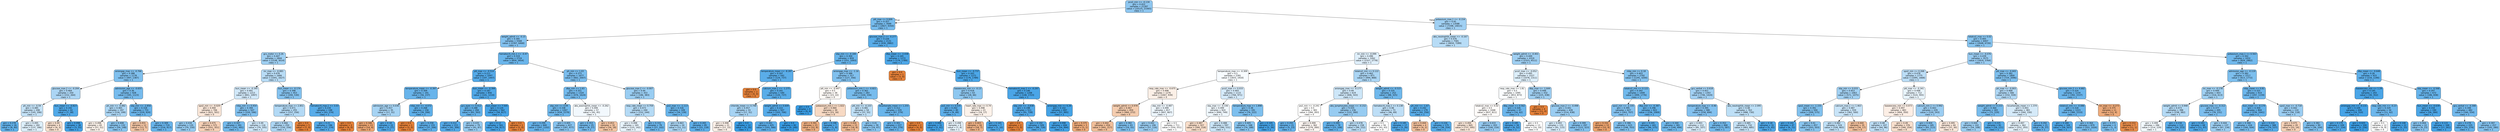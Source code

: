 digraph Tree {
node [shape=box, style="filled, rounded", color="black", fontname="helvetica"] ;
edge [fontname="helvetica"] ;
0 [label="pco2_min <= -0.134\ngini = 0.422\nsamples = 21287\nvalue = [10125, 23365]\nclass = 1", fillcolor="#8fc7f0"] ;
1 [label="ptt_max <= 0.009\ngini = 0.357\nsamples = 7699\nvalue = [2827, 9350]\nclass = 1", fillcolor="#75bbed"] ;
0 -> 1 [labeldistance=2.5, labelangle=45, headlabel="True"] ;
2 [label="weight_admit <= -0.15\ngini = 0.395\nsamples = 5568\nvalue = [2397, 6468]\nclass = 1", fillcolor="#82c1ef"] ;
1 -> 2 ;
3 [label="gcs_motor <= 0.26\ngini = 0.447\nsamples = 2844\nvalue = [1538, 3014]\nclass = 1", fillcolor="#9ecff2"] ;
2 -> 3 ;
4 [label="aniongap_max <= -0.766\ngini = 0.388\nsamples = 1178\nvalue = [497, 1387]\nclass = 1", fillcolor="#80c0ee"] ;
3 -> 4 ;
5 [label="glucose_max.2 <= -0.204\ngini = 0.464\nsamples = 250\nvalue = [152, 264]\nclass = 1", fillcolor="#abd5f4"] ;
4 -> 5 ;
6 [label="ph_min <= -0.59\ngini = 0.485\nsamples = 208\nvalue = [145, 206]\nclass = 1", fillcolor="#c4e2f7"] ;
5 -> 6 ;
7 [label="gini = 0.278\nsamples = 26\nvalue = [8, 40]\nclass = 1", fillcolor="#61b1ea"] ;
6 -> 7 ;
8 [label="gini = 0.495\nsamples = 182\nvalue = [137, 166]\nclass = 1", fillcolor="#dceefa"] ;
6 -> 8 ;
9 [label="bun_mean <= -0.823\ngini = 0.192\nsamples = 42\nvalue = [7, 58]\nclass = 1", fillcolor="#51a9e8"] ;
5 -> 9 ;
10 [label="gini = 0.49\nsamples = 4\nvalue = [4, 3]\nclass = 0", fillcolor="#f8e0ce"] ;
9 -> 10 ;
11 [label="gini = 0.098\nsamples = 38\nvalue = [3, 55]\nclass = 1", fillcolor="#44a2e6"] ;
9 -> 11 ;
12 [label="admission_age <= -0.655\ngini = 0.36\nsamples = 928\nvalue = [345, 1123]\nclass = 1", fillcolor="#76bbed"] ;
4 -> 12 ;
13 [label="ph_min <= -0.482\ngini = 0.465\nsamples = 197\nvalue = [116, 199]\nclass = 1", fillcolor="#acd6f4"] ;
12 -> 13 ;
14 [label="gini = 0.498\nsamples = 65\nvalue = [57, 51]\nclass = 0", fillcolor="#fcf2ea"] ;
13 -> 14 ;
15 [label="gini = 0.408\nsamples = 132\nvalue = [59, 148]\nclass = 1", fillcolor="#88c4ef"] ;
13 -> 15 ;
16 [label="sbp_min <= -2.856\ngini = 0.318\nsamples = 731\nvalue = [229, 924]\nclass = 1", fillcolor="#6ab5eb"] ;
12 -> 16 ;
17 [label="gini = 0.455\nsamples = 12\nvalue = [13, 7]\nclass = 0", fillcolor="#f3c5a4"] ;
16 -> 17 ;
18 [label="gini = 0.309\nsamples = 719\nvalue = [216, 917]\nclass = 1", fillcolor="#68b4eb"] ;
16 -> 18 ;
19 [label="inr_max <= -0.083\ngini = 0.476\nsamples = 1666\nvalue = [1041, 1627]\nclass = 1", fillcolor="#b8dcf6"] ;
3 -> 19 ;
20 [label="bun_mean <= -0.345\ngini = 0.491\nsamples = 1213\nvalue = [841, 1097]\nclass = 1", fillcolor="#d1e8f9"] ;
19 -> 20 ;
21 [label="spo2_min <= -0.029\ngini = 0.494\nsamples = 706\nvalue = [621, 501]\nclass = 0", fillcolor="#fae7d9"] ;
20 -> 21 ;
22 [label="gini = 0.434\nsamples = 135\nvalue = [70, 150]\nclass = 1", fillcolor="#95cbf1"] ;
21 -> 22 ;
23 [label="gini = 0.475\nsamples = 571\nvalue = [551, 351]\nclass = 0", fillcolor="#f6d1b7"] ;
21 -> 23 ;
24 [label="mbp_min <= 0.454\ngini = 0.394\nsamples = 507\nvalue = [220, 596]\nclass = 1", fillcolor="#82c1ef"] ;
20 -> 24 ;
25 [label="gini = 0.347\nsamples = 391\nvalue = [141, 491]\nclass = 1", fillcolor="#72b9ec"] ;
24 -> 25 ;
26 [label="gini = 0.49\nsamples = 116\nvalue = [79, 105]\nclass = 1", fillcolor="#cee7f9"] ;
24 -> 26 ;
27 [label="bun_mean <= -0.174\ngini = 0.398\nsamples = 453\nvalue = [200, 530]\nclass = 1", fillcolor="#84c2ef"] ;
19 -> 27 ;
28 [label="temperature_max <= 2.851\ngini = 0.471\nsamples = 255\nvalue = [157, 256]\nclass = 1", fillcolor="#b2d9f5"] ;
27 -> 28 ;
29 [label="gini = 0.466\nsamples = 250\nvalue = [150, 256]\nclass = 1", fillcolor="#add6f4"] ;
28 -> 29 ;
30 [label="gini = 0.0\nsamples = 5\nvalue = [7, 0]\nclass = 0", fillcolor="#e58139"] ;
28 -> 30 ;
31 [label="hematocrit_max.1 <= 3.03\ngini = 0.234\nsamples = 198\nvalue = [43, 274]\nclass = 1", fillcolor="#58ace9"] ;
27 -> 31 ;
32 [label="gini = 0.21\nsamples = 196\nvalue = [37, 274]\nclass = 1", fillcolor="#54aae9"] ;
31 -> 32 ;
33 [label="gini = 0.0\nsamples = 2\nvalue = [6, 0]\nclass = 0", fillcolor="#e58139"] ;
31 -> 33 ;
34 [label="hematocrit_min.1 <= -0.47\ngini = 0.319\nsamples = 2724\nvalue = [859, 3454]\nclass = 1", fillcolor="#6ab5eb"] ;
2 -> 34 ;
35 [label="ptt_max <= -0.514\ngini = 0.211\nsamples = 1047\nvalue = [197, 1447]\nclass = 1", fillcolor="#54aae9"] ;
34 -> 35 ;
36 [label="temperature_mean <= -0.397\ngini = 0.309\nsamples = 191\nvalue = [56, 237]\nclass = 1", fillcolor="#68b4eb"] ;
35 -> 36 ;
37 [label="admission_age <= 0.036\ngini = 0.457\nsamples = 35\nvalue = [17, 31]\nclass = 1", fillcolor="#a6d3f3"] ;
36 -> 37 ;
38 [label="gini = 0.346\nsamples = 13\nvalue = [14, 4]\nclass = 0", fillcolor="#eca572"] ;
37 -> 38 ;
39 [label="gini = 0.18\nsamples = 22\nvalue = [3, 27]\nclass = 1", fillcolor="#4fa8e8"] ;
37 -> 39 ;
40 [label="mbp_min <= -4.072\ngini = 0.268\nsamples = 156\nvalue = [39, 206]\nclass = 1", fillcolor="#5eb0ea"] ;
36 -> 40 ;
41 [label="gini = 0.0\nsamples = 1\nvalue = [2, 0]\nclass = 0", fillcolor="#e58139"] ;
40 -> 41 ;
42 [label="gini = 0.258\nsamples = 155\nvalue = [37, 206]\nclass = 1", fillcolor="#5dafea"] ;
40 -> 42 ;
43 [label="bun_mean <= -0.394\ngini = 0.187\nsamples = 856\nvalue = [141, 1210]\nclass = 1", fillcolor="#50a8e8"] ;
35 -> 43 ;
44 [label="gcs_eyes <= 0.412\ngini = 0.288\nsamples = 294\nvalue = [83, 393]\nclass = 1", fillcolor="#63b2ea"] ;
43 -> 44 ;
45 [label="gini = 0.212\nsamples = 215\nvalue = [42, 306]\nclass = 1", fillcolor="#54aae9"] ;
44 -> 45 ;
46 [label="gini = 0.435\nsamples = 79\nvalue = [41, 87]\nclass = 1", fillcolor="#96cbf1"] ;
44 -> 46 ;
47 [label="bun_mean <= 7.505\ngini = 0.124\nsamples = 562\nvalue = [58, 817]\nclass = 1", fillcolor="#47a4e7"] ;
43 -> 47 ;
48 [label="gini = 0.12\nsamples = 561\nvalue = [56, 817]\nclass = 1", fillcolor="#47a4e7"] ;
47 -> 48 ;
49 [label="gini = 0.0\nsamples = 1\nvalue = [2, 0]\nclass = 0", fillcolor="#e58139"] ;
47 -> 49 ;
50 [label="ph_min <= 1.03\ngini = 0.373\nsamples = 1677\nvalue = [662, 2007]\nclass = 1", fillcolor="#7abdee"] ;
34 -> 50 ;
51 [label="dbp_min <= 1.63\ngini = 0.351\nsamples = 1324\nvalue = [476, 1624]\nclass = 1", fillcolor="#73baed"] ;
50 -> 51 ;
52 [label="sbp_min <= 0.09\ngini = 0.338\nsamples = 1267\nvalue = [434, 1579]\nclass = 1", fillcolor="#6fb8ec"] ;
51 -> 52 ;
53 [label="gini = 0.299\nsamples = 840\nvalue = [247, 1102]\nclass = 1", fillcolor="#65b3eb"] ;
52 -> 53 ;
54 [label="gini = 0.405\nsamples = 427\nvalue = [187, 477]\nclass = 1", fillcolor="#87c3ef"] ;
52 -> 54 ;
55 [label="abs_eosinophils_mean <= -0.262\ngini = 0.499\nsamples = 57\nvalue = [42, 45]\nclass = 1", fillcolor="#f2f8fd"] ;
51 -> 55 ;
56 [label="gini = 0.353\nsamples = 25\nvalue = [8, 27]\nclass = 1", fillcolor="#74baed"] ;
55 -> 56 ;
57 [label="gini = 0.453\nsamples = 32\nvalue = [34, 18]\nclass = 0", fillcolor="#f3c4a2"] ;
55 -> 57 ;
58 [label="glucose_max.2 <= -0.007\ngini = 0.44\nsamples = 353\nvalue = [186, 383]\nclass = 1", fillcolor="#99cdf2"] ;
50 -> 58 ;
59 [label="resp_rate_mean <= 0.759\ngini = 0.473\nsamples = 244\nvalue = [152, 244]\nclass = 1", fillcolor="#b4daf5"] ;
58 -> 59 ;
60 [label="gini = 0.498\nsamples = 165\nvalue = [125, 142]\nclass = 1", fillcolor="#e7f3fc"] ;
59 -> 60 ;
61 [label="gini = 0.331\nsamples = 79\nvalue = [27, 102]\nclass = 1", fillcolor="#6db7ec"] ;
59 -> 61 ;
62 [label="po2_max <= -1.113\ngini = 0.316\nsamples = 109\nvalue = [34, 139]\nclass = 1", fillcolor="#69b5eb"] ;
58 -> 62 ;
63 [label="gini = 0.463\nsamples = 24\nvalue = [12, 21]\nclass = 1", fillcolor="#aad5f4"] ;
62 -> 63 ;
64 [label="gini = 0.265\nsamples = 85\nvalue = [22, 118]\nclass = 1", fillcolor="#5eafea"] ;
62 -> 64 ;
65 [label="glucose_max.2 <= -0.277\ngini = 0.226\nsamples = 2131\nvalue = [430, 2882]\nclass = 1", fillcolor="#57ace9"] ;
1 -> 65 ;
66 [label="sbp_min <= -0.184\ngini = 0.304\nsamples = 859\nvalue = [251, 1093]\nclass = 1", fillcolor="#66b4eb"] ;
65 -> 66 ;
67 [label="temperature_mean <= -8.287\ngini = 0.247\nsamples = 542\nvalue = [124, 737]\nclass = 1", fillcolor="#5aade9"] ;
66 -> 67 ;
68 [label="gini = 0.0\nsamples = 2\nvalue = [4, 0]\nclass = 0", fillcolor="#e58139"] ;
67 -> 68 ;
69 [label="calcium_max.1 <= -1.275\ngini = 0.241\nsamples = 540\nvalue = [120, 737]\nclass = 1", fillcolor="#59ade9"] ;
67 -> 69 ;
70 [label="chloride_mean <= 0.748\ngini = 0.457\nsamples = 33\nvalue = [17, 31]\nclass = 1", fillcolor="#a6d3f3"] ;
69 -> 70 ;
71 [label="gini = 0.498\nsamples = 21\nvalue = [17, 15]\nclass = 0", fillcolor="#fcf0e8"] ;
70 -> 71 ;
72 [label="gini = 0.0\nsamples = 12\nvalue = [0, 16]\nclass = 1", fillcolor="#399de5"] ;
70 -> 72 ;
73 [label="weight_admit <= 0.609\ngini = 0.222\nsamples = 507\nvalue = [103, 706]\nclass = 1", fillcolor="#56abe9"] ;
69 -> 73 ;
74 [label="gini = 0.261\nsamples = 425\nvalue = [103, 566]\nclass = 1", fillcolor="#5dafea"] ;
73 -> 74 ;
75 [label="gini = 0.0\nsamples = 82\nvalue = [0, 140]\nclass = 1", fillcolor="#399de5"] ;
73 -> 75 ;
76 [label="aniongap_max <= -1.16\ngini = 0.388\nsamples = 317\nvalue = [127, 356]\nclass = 1", fillcolor="#80c0ee"] ;
66 -> 76 ;
77 [label="ptt_min <= -0.447\ngini = 0.5\nsamples = 34\nvalue = [23, 22]\nclass = 0", fillcolor="#fefaf6"] ;
76 -> 77 ;
78 [label="gini = 0.0\nsamples = 4\nvalue = [0, 6]\nclass = 1", fillcolor="#399de5"] ;
77 -> 78 ;
79 [label="potassium_min.1 <= 1.022\ngini = 0.484\nsamples = 30\nvalue = [23, 16]\nclass = 0", fillcolor="#f7d9c3"] ;
77 -> 79 ;
80 [label="gini = 0.391\nsamples = 23\nvalue = [22, 8]\nclass = 0", fillcolor="#eeaf81"] ;
79 -> 80 ;
81 [label="gini = 0.198\nsamples = 7\nvalue = [1, 8]\nclass = 1", fillcolor="#52a9e8"] ;
79 -> 81 ;
82 [label="potassium_min.1 <= -0.821\ngini = 0.362\nsamples = 283\nvalue = [104, 334]\nclass = 1", fillcolor="#77bced"] ;
76 -> 82 ;
83 [label="ptt_min <= -0.103\ngini = 0.481\nsamples = 54\nvalue = [37, 55]\nclass = 1", fillcolor="#bedff6"] ;
82 -> 83 ;
84 [label="gini = 0.426\nsamples = 15\nvalue = [18, 8]\nclass = 0", fillcolor="#f1b991"] ;
83 -> 84 ;
85 [label="gini = 0.41\nsamples = 39\nvalue = [19, 47]\nclass = 1", fillcolor="#89c5f0"] ;
83 -> 85 ;
86 [label="bicarbonate_mean <= 1.255\ngini = 0.312\nsamples = 229\nvalue = [67, 279]\nclass = 1", fillcolor="#69b5eb"] ;
82 -> 86 ;
87 [label="gini = 0.301\nsamples = 227\nvalue = [63, 279]\nclass = 1", fillcolor="#66b3eb"] ;
86 -> 87 ;
88 [label="gini = 0.0\nsamples = 2\nvalue = [4, 0]\nclass = 0", fillcolor="#e58139"] ;
86 -> 88 ;
89 [label="dbp_mean <= -3.438\ngini = 0.165\nsamples = 1272\nvalue = [179, 1789]\nclass = 1", fillcolor="#4da7e8"] ;
65 -> 89 ;
90 [label="gini = 0.0\nsamples = 1\nvalue = [3, 0]\nclass = 0", fillcolor="#e58139"] ;
89 -> 90 ;
91 [label="bun_mean <= -0.737\ngini = 0.163\nsamples = 1271\nvalue = [176, 1789]\nclass = 1", fillcolor="#4ca7e8"] ;
89 -> 91 ;
92 [label="baseexcess_min <= -0.13\ngini = 0.418\nsamples = 63\nvalue = [28, 66]\nclass = 1", fillcolor="#8dc7f0"] ;
91 -> 92 ;
93 [label="po2_min <= 0.535\ngini = 0.262\nsamples = 40\nvalue = [9, 49]\nclass = 1", fillcolor="#5dafea"] ;
92 -> 93 ;
94 [label="gini = 0.089\nsamples = 31\nvalue = [2, 41]\nclass = 1", fillcolor="#43a2e6"] ;
93 -> 94 ;
95 [label="gini = 0.498\nsamples = 9\nvalue = [7, 8]\nclass = 1", fillcolor="#e6f3fc"] ;
93 -> 95 ;
96 [label="heart_rate_max <= 0.74\ngini = 0.498\nsamples = 23\nvalue = [19, 17]\nclass = 0", fillcolor="#fcf2ea"] ;
92 -> 96 ;
97 [label="gini = 0.403\nsamples = 16\nvalue = [18, 7]\nclass = 0", fillcolor="#efb286"] ;
96 -> 97 ;
98 [label="gini = 0.165\nsamples = 7\nvalue = [1, 10]\nclass = 1", fillcolor="#4da7e8"] ;
96 -> 98 ;
99 [label="hematocrit_max.1 <= -0.297\ngini = 0.146\nsamples = 1208\nvalue = [148, 1723]\nclass = 1", fillcolor="#4aa5e7"] ;
91 -> 99 ;
100 [label="sbp_min <= -3.838\ngini = 0.198\nsamples = 511\nvalue = [91, 728]\nclass = 1", fillcolor="#52a9e8"] ;
99 -> 100 ;
101 [label="gini = 0.0\nsamples = 2\nvalue = [3, 0]\nclass = 0", fillcolor="#e58139"] ;
100 -> 101 ;
102 [label="gini = 0.192\nsamples = 509\nvalue = [88, 728]\nclass = 1", fillcolor="#51a9e8"] ;
100 -> 102 ;
103 [label="aniongap_min <= 6.26\ngini = 0.102\nsamples = 697\nvalue = [57, 995]\nclass = 1", fillcolor="#44a3e6"] ;
99 -> 103 ;
104 [label="gini = 0.098\nsamples = 694\nvalue = [54, 994]\nclass = 1", fillcolor="#44a2e6"] ;
103 -> 104 ;
105 [label="gini = 0.375\nsamples = 3\nvalue = [3, 1]\nclass = 0", fillcolor="#eeab7b"] ;
103 -> 105 ;
106 [label="potassium_max.1 <= -0.154\ngini = 0.45\nsamples = 13588\nvalue = [7298, 14015]\nclass = 1", fillcolor="#a0d0f3"] ;
0 -> 106 [labeldistance=2.5, labelangle=-45, headlabel="False"] ;
107 [label="abs_neutrophils_mean <= -0.167\ngini = 0.476\nsamples = 7581\nvalue = [4650, 7289]\nclass = 1", fillcolor="#b7dcf6"] ;
106 -> 107 ;
108 [label="inr_min <= -0.099\ngini = 0.496\nsamples = 3262\nvalue = [2327, 2778]\nclass = 1", fillcolor="#dfeffb"] ;
107 -> 108 ;
109 [label="temperature_max <= -0.309\ngini = 0.5\nsamples = 2391\nvalue = [1833, 1910]\nclass = 1", fillcolor="#f7fbfe"] ;
108 -> 109 ;
110 [label="resp_rate_max <= -0.675\ngini = 0.498\nsamples = 1276\nvalue = [1067, 939]\nclass = 0", fillcolor="#fcf0e7"] ;
109 -> 110 ;
111 [label="weight_admit <= 0.978\ngini = 0.467\nsamples = 459\nvalue = [460, 272]\nclass = 0", fillcolor="#f4ccae"] ;
110 -> 111 ;
112 [label="gini = 0.442\nsamples = 416\nvalue = [441, 217]\nclass = 0", fillcolor="#f2bf9a"] ;
111 -> 112 ;
113 [label="gini = 0.382\nsamples = 43\nvalue = [19, 55]\nclass = 1", fillcolor="#7dbfee"] ;
111 -> 113 ;
114 [label="sbp_min <= -0.487\ngini = 0.499\nsamples = 817\nvalue = [607, 667]\nclass = 1", fillcolor="#edf6fd"] ;
110 -> 114 ;
115 [label="gini = 0.442\nsamples = 106\nvalue = [57, 116]\nclass = 1", fillcolor="#9acdf2"] ;
114 -> 115 ;
116 [label="gini = 0.5\nsamples = 711\nvalue = [550, 551]\nclass = 1", fillcolor="#ffffff"] ;
114 -> 116 ;
117 [label="pco2_max <= 0.033\ngini = 0.493\nsamples = 1115\nvalue = [766, 971]\nclass = 1", fillcolor="#d5eafa"] ;
109 -> 117 ;
118 [label="sbp_max <= -0.336\ngini = 0.499\nsamples = 924\nvalue = [690, 749]\nclass = 1", fillcolor="#eff7fd"] ;
117 -> 118 ;
119 [label="gini = 0.487\nsamples = 327\nvalue = [300, 218]\nclass = 0", fillcolor="#f8ddc9"] ;
118 -> 119 ;
120 [label="gini = 0.488\nsamples = 597\nvalue = [390, 531]\nclass = 1", fillcolor="#cae5f8"] ;
118 -> 120 ;
121 [label="temperature_max <= 1.898\ngini = 0.38\nsamples = 191\nvalue = [76, 222]\nclass = 1", fillcolor="#7dbfee"] ;
117 -> 121 ;
122 [label="gini = 0.405\nsamples = 168\nvalue = [74, 188]\nclass = 1", fillcolor="#87c4ef"] ;
121 -> 122 ;
123 [label="gini = 0.105\nsamples = 23\nvalue = [2, 34]\nclass = 1", fillcolor="#45a3e7"] ;
121 -> 123 ;
124 [label="totalco2_min <= 0.122\ngini = 0.462\nsamples = 871\nvalue = [494, 868]\nclass = 1", fillcolor="#aad5f4"] ;
108 -> 124 ;
125 [label="aniongap_max <= -0.177\ngini = 0.49\nsamples = 619\nvalue = [406, 543]\nclass = 1", fillcolor="#cde6f8"] ;
124 -> 125 ;
126 [label="po2_min <= -0.241\ngini = 0.5\nsamples = 383\nvalue = [284, 283]\nclass = 0", fillcolor="#fffffe"] ;
125 -> 126 ;
127 [label="gini = 0.293\nsamples = 21\nvalue = [5, 23]\nclass = 1", fillcolor="#64b2eb"] ;
126 -> 127 ;
128 [label="gini = 0.499\nsamples = 362\nvalue = [279, 260]\nclass = 0", fillcolor="#fdf6f2"] ;
126 -> 128 ;
129 [label="abs_lymphocytes_mean <= -0.152\ngini = 0.435\nsamples = 236\nvalue = [122, 260]\nclass = 1", fillcolor="#96cbf1"] ;
125 -> 129 ;
130 [label="gini = 0.289\nsamples = 78\nvalue = [23, 108]\nclass = 1", fillcolor="#63b2eb"] ;
129 -> 130 ;
131 [label="gini = 0.478\nsamples = 158\nvalue = [99, 152]\nclass = 1", fillcolor="#baddf6"] ;
129 -> 131 ;
132 [label="weight_admit <= -0.515\ngini = 0.335\nsamples = 252\nvalue = [88, 325]\nclass = 1", fillcolor="#6fb8ec"] ;
124 -> 132 ;
133 [label="hematocrit_max.1 <= 0.138\ngini = 0.48\nsamples = 73\nvalue = [46, 69]\nclass = 1", fillcolor="#bddef6"] ;
132 -> 133 ;
134 [label="gini = 0.5\nsamples = 56\nvalue = [43, 43]\nclass = 0", fillcolor="#ffffff"] ;
133 -> 134 ;
135 [label="gini = 0.185\nsamples = 17\nvalue = [3, 26]\nclass = 1", fillcolor="#50a8e8"] ;
133 -> 135 ;
136 [label="ph_min <= -1.67\ngini = 0.242\nsamples = 179\nvalue = [42, 256]\nclass = 1", fillcolor="#59ade9"] ;
132 -> 136 ;
137 [label="gini = 0.444\nsamples = 4\nvalue = [4, 2]\nclass = 0", fillcolor="#f2c09c"] ;
136 -> 137 ;
138 [label="gini = 0.226\nsamples = 175\nvalue = [38, 254]\nclass = 1", fillcolor="#57ace9"] ;
136 -> 138 ;
139 [label="weight_admit <= -0.401\ngini = 0.449\nsamples = 4319\nvalue = [2323, 4511]\nclass = 1", fillcolor="#9fcff2"] ;
107 -> 139 ;
140 [label="pco2_max <= -0.052\ngini = 0.495\nsamples = 1527\nvalue = [1078, 1311]\nclass = 1", fillcolor="#dceefa"] ;
139 -> 140 ;
141 [label="resp_rate_max <= 1.81\ngini = 0.5\nsamples = 1095\nvalue = [853, 873]\nclass = 1", fillcolor="#fafdfe"] ;
140 -> 141 ;
142 [label="totalco2_max <= 0.02\ngini = 0.5\nsamples = 1048\nvalue = [837, 811]\nclass = 0", fillcolor="#fefbf9"] ;
141 -> 142 ;
143 [label="gini = 0.494\nsamples = 845\nvalue = [737, 595]\nclass = 0", fillcolor="#fae7d9"] ;
142 -> 143 ;
144 [label="gini = 0.433\nsamples = 203\nvalue = [100, 216]\nclass = 1", fillcolor="#95caf1"] ;
142 -> 144 ;
145 [label="dbp_mean <= 0.562\ngini = 0.326\nsamples = 47\nvalue = [16, 62]\nclass = 1", fillcolor="#6cb6ec"] ;
141 -> 145 ;
146 [label="gini = 0.185\nsamples = 34\nvalue = [6, 52]\nclass = 1", fillcolor="#50a8e8"] ;
145 -> 146 ;
147 [label="gini = 0.5\nsamples = 13\nvalue = [10, 10]\nclass = 0", fillcolor="#ffffff"] ;
145 -> 147 ;
148 [label="dbp_max <= -1.644\ngini = 0.448\nsamples = 432\nvalue = [225, 438]\nclass = 1", fillcolor="#9fcff2"] ;
140 -> 148 ;
149 [label="gini = 0.0\nsamples = 4\nvalue = [11, 0]\nclass = 0", fillcolor="#e58139"] ;
148 -> 149 ;
150 [label="glucose_max.2 <= -0.498\ngini = 0.441\nsamples = 428\nvalue = [214, 438]\nclass = 1", fillcolor="#9acdf2"] ;
148 -> 150 ;
151 [label="gini = 0.493\nsamples = 131\nvalue = [91, 115]\nclass = 1", fillcolor="#d6ebfa"] ;
150 -> 151 ;
152 [label="gini = 0.399\nsamples = 297\nvalue = [123, 323]\nclass = 1", fillcolor="#84c2ef"] ;
150 -> 152 ;
153 [label="mbp_min <= 0.18\ngini = 0.403\nsamples = 2792\nvalue = [1245, 3200]\nclass = 1", fillcolor="#86c3ef"] ;
139 -> 153 ;
154 [label="totalco2_min <= 0.122\ngini = 0.342\nsamples = 1449\nvalue = [499, 1776]\nclass = 1", fillcolor="#71b9ec"] ;
153 -> 154 ;
155 [label="spo2_min <= -2.335\ngini = 0.395\nsamples = 627\nvalue = [263, 707]\nclass = 1", fillcolor="#83c1ef"] ;
154 -> 155 ;
156 [label="gini = 0.332\nsamples = 12\nvalue = [15, 4]\nclass = 0", fillcolor="#eca36e"] ;
155 -> 156 ;
157 [label="gini = 0.386\nsamples = 615\nvalue = [248, 703]\nclass = 1", fillcolor="#7fc0ee"] ;
155 -> 157 ;
158 [label="dbp_min <= -0.387\ngini = 0.296\nsamples = 822\nvalue = [236, 1069]\nclass = 1", fillcolor="#65b3eb"] ;
154 -> 158 ;
159 [label="gini = 0.245\nsamples = 441\nvalue = [96, 575]\nclass = 1", fillcolor="#5aade9"] ;
158 -> 159 ;
160 [label="gini = 0.344\nsamples = 381\nvalue = [140, 494]\nclass = 1", fillcolor="#71b9ec"] ;
158 -> 160 ;
161 [label="gcs_verbal <= 0.618\ngini = 0.451\nsamples = 1343\nvalue = [746, 1424]\nclass = 1", fillcolor="#a1d0f3"] ;
153 -> 161 ;
162 [label="temperature_max <= -0.46\ngini = 0.395\nsamples = 580\nvalue = [258, 694]\nclass = 1", fillcolor="#83c1ef"] ;
161 -> 162 ;
163 [label="gini = 0.493\nsamples = 112\nvalue = [85, 107]\nclass = 1", fillcolor="#d6ebfa"] ;
162 -> 163 ;
164 [label="gini = 0.352\nsamples = 468\nvalue = [173, 587]\nclass = 1", fillcolor="#73baed"] ;
162 -> 164 ;
165 [label="abs_neutrophils_mean <= 2.095\ngini = 0.48\nsamples = 763\nvalue = [488, 730]\nclass = 1", fillcolor="#bddff6"] ;
161 -> 165 ;
166 [label="gini = 0.485\nsamples = 732\nvalue = [483, 685]\nclass = 1", fillcolor="#c5e2f7"] ;
165 -> 166 ;
167 [label="gini = 0.18\nsamples = 31\nvalue = [5, 45]\nclass = 1", fillcolor="#4fa8e8"] ;
165 -> 167 ;
168 [label="totalco2_max <= 0.02\ngini = 0.405\nsamples = 6007\nvalue = [2648, 6726]\nclass = 1", fillcolor="#87c4ef"] ;
106 -> 168 ;
169 [label="bun_mean <= -0.076\ngini = 0.439\nsamples = 3575\nvalue = [1819, 3764]\nclass = 1", fillcolor="#99ccf2"] ;
168 -> 169 ;
170 [label="spo2_min <= 0.268\ngini = 0.478\nsamples = 1775\nvalue = [1095, 1668]\nclass = 1", fillcolor="#bbddf6"] ;
169 -> 170 ;
171 [label="sbp_min <= 0.033\ngini = 0.453\nsamples = 1063\nvalue = [571, 1075]\nclass = 1", fillcolor="#a2d1f3"] ;
170 -> 171 ;
172 [label="spo2_mean <= -1.155\ngini = 0.391\nsamples = 504\nvalue = [209, 575]\nclass = 1", fillcolor="#81c1ee"] ;
171 -> 172 ;
173 [label="gini = 0.142\nsamples = 47\nvalue = [6, 72]\nclass = 1", fillcolor="#49a5e7"] ;
172 -> 173 ;
174 [label="gini = 0.41\nsamples = 457\nvalue = [203, 503]\nclass = 1", fillcolor="#89c5ef"] ;
172 -> 174 ;
175 [label="calcium_max.1 <= 1.463\ngini = 0.487\nsamples = 559\nvalue = [362, 500]\nclass = 1", fillcolor="#c8e4f8"] ;
171 -> 175 ;
176 [label="gini = 0.482\nsamples = 524\nvalue = [328, 483]\nclass = 1", fillcolor="#bfe0f7"] ;
175 -> 176 ;
177 [label="gini = 0.444\nsamples = 35\nvalue = [34, 17]\nclass = 0", fillcolor="#f2c09c"] ;
175 -> 177 ;
178 [label="ptt_max <= -0.341\ngini = 0.498\nsamples = 712\nvalue = [524, 593]\nclass = 1", fillcolor="#e8f4fc"] ;
170 -> 178 ;
179 [label="baseexcess_min <= 0.073\ngini = 0.497\nsamples = 483\nvalue = [404, 350]\nclass = 0", fillcolor="#fceee5"] ;
178 -> 179 ;
180 [label="gini = 0.48\nsamples = 107\nvalue = [64, 96]\nclass = 1", fillcolor="#bddef6"] ;
179 -> 180 ;
181 [label="gini = 0.49\nsamples = 376\nvalue = [340, 254]\nclass = 0", fillcolor="#f8dfcd"] ;
179 -> 181 ;
182 [label="calcium_min.1 <= 0.992\ngini = 0.443\nsamples = 229\nvalue = [120, 243]\nclass = 1", fillcolor="#9bcdf2"] ;
178 -> 182 ;
183 [label="gini = 0.404\nsamples = 185\nvalue = [83, 213]\nclass = 1", fillcolor="#86c3ef"] ;
182 -> 183 ;
184 [label="gini = 0.495\nsamples = 44\nvalue = [37, 30]\nclass = 0", fillcolor="#fae7da"] ;
182 -> 184 ;
185 [label="ptt_max <= -0.443\ngini = 0.382\nsamples = 1800\nvalue = [724, 2096]\nclass = 1", fillcolor="#7dbfee"] ;
169 -> 185 ;
186 [label="ph_max <= -0.003\ngini = 0.468\nsamples = 566\nvalue = [332, 559]\nclass = 1", fillcolor="#afd7f4"] ;
185 -> 186 ;
187 [label="weight_admit <= 0.153\ngini = 0.364\nsamples = 183\nvalue = [72, 229]\nclass = 1", fillcolor="#77bced"] ;
186 -> 187 ;
188 [label="gini = 0.444\nsamples = 102\nvalue = [54, 108]\nclass = 1", fillcolor="#9ccef2"] ;
187 -> 188 ;
189 [label="gini = 0.225\nsamples = 81\nvalue = [18, 121]\nclass = 1", fillcolor="#56ace9"] ;
187 -> 189 ;
190 [label="bicarbonate_mean <= 1.374\ngini = 0.493\nsamples = 383\nvalue = [260, 330]\nclass = 1", fillcolor="#d5eaf9"] ;
186 -> 190 ;
191 [label="gini = 0.497\nsamples = 362\nvalue = [252, 293]\nclass = 1", fillcolor="#e3f1fb"] ;
190 -> 191 ;
192 [label="gini = 0.292\nsamples = 21\nvalue = [8, 37]\nclass = 1", fillcolor="#64b2eb"] ;
190 -> 192 ;
193 [label="glucose_min.2 <= 4.682\ngini = 0.324\nsamples = 1234\nvalue = [392, 1537]\nclass = 1", fillcolor="#6bb6ec"] ;
185 -> 193 ;
194 [label="totalco2_min <= -0.086\ngini = 0.318\nsamples = 1223\nvalue = [380, 1533]\nclass = 1", fillcolor="#6ab5eb"] ;
193 -> 194 ;
195 [label="gini = 0.184\nsamples = 344\nvalue = [58, 507]\nclass = 1", fillcolor="#50a8e8"] ;
194 -> 195 ;
196 [label="gini = 0.364\nsamples = 879\nvalue = [322, 1026]\nclass = 1", fillcolor="#77bced"] ;
194 -> 196 ;
197 [label="inr_max <= -0.273\ngini = 0.375\nsamples = 11\nvalue = [12, 4]\nclass = 0", fillcolor="#eeab7b"] ;
193 -> 197 ;
198 [label="gini = 0.375\nsamples = 4\nvalue = [1, 3]\nclass = 1", fillcolor="#7bbeee"] ;
197 -> 198 ;
199 [label="gini = 0.153\nsamples = 7\nvalue = [11, 1]\nclass = 0", fillcolor="#e78c4b"] ;
197 -> 199 ;
200 [label="potassium_max.1 <= 0.563\ngini = 0.342\nsamples = 2432\nvalue = [829, 2962]\nclass = 1", fillcolor="#70b8ec"] ;
168 -> 200 ;
201 [label="admission_age <= -0.119\ngini = 0.382\nsamples = 1517\nvalue = [613, 1772]\nclass = 1", fillcolor="#7dbfee"] ;
200 -> 201 ;
202 [label="inr_max <= -0.178\ngini = 0.449\nsamples = 603\nvalue = [316, 613]\nclass = 1", fillcolor="#9fd0f2"] ;
201 -> 202 ;
203 [label="weight_admit <= 0.948\ngini = 0.473\nsamples = 398\nvalue = [238, 382]\nclass = 1", fillcolor="#b4daf5"] ;
202 -> 203 ;
204 [label="gini = 0.499\nsamples = 286\nvalue = [214, 229]\nclass = 1", fillcolor="#f2f9fd"] ;
203 -> 204 ;
205 [label="gini = 0.234\nsamples = 112\nvalue = [24, 153]\nclass = 1", fillcolor="#58ace9"] ;
203 -> 205 ;
206 [label="glucose_max <= -0.312\ngini = 0.377\nsamples = 205\nvalue = [78, 231]\nclass = 1", fillcolor="#7cbeee"] ;
202 -> 206 ;
207 [label="gini = 0.183\nsamples = 68\nvalue = [11, 97]\nclass = 1", fillcolor="#4fa8e8"] ;
206 -> 207 ;
208 [label="gini = 0.444\nsamples = 137\nvalue = [67, 134]\nclass = 1", fillcolor="#9ccef2"] ;
206 -> 208 ;
209 [label="mbp_mean <= 0.81\ngini = 0.325\nsamples = 914\nvalue = [297, 1159]\nclass = 1", fillcolor="#6cb6ec"] ;
201 -> 209 ;
210 [label="bun_mean <= -0.174\ngini = 0.304\nsamples = 804\nvalue = [239, 1041]\nclass = 1", fillcolor="#66b3eb"] ;
209 -> 210 ;
211 [label="gini = 0.366\nsamples = 416\nvalue = [160, 504]\nclass = 1", fillcolor="#78bced"] ;
210 -> 211 ;
212 [label="gini = 0.224\nsamples = 388\nvalue = [79, 537]\nclass = 1", fillcolor="#56abe9"] ;
210 -> 212 ;
213 [label="spo2_max <= -0.718\ngini = 0.442\nsamples = 110\nvalue = [58, 118]\nclass = 1", fillcolor="#9acdf2"] ;
209 -> 213 ;
214 [label="gini = 0.475\nsamples = 20\nvalue = [22, 14]\nclass = 0", fillcolor="#f6d1b7"] ;
213 -> 214 ;
215 [label="gini = 0.382\nsamples = 90\nvalue = [36, 104]\nclass = 1", fillcolor="#7ebfee"] ;
213 -> 215 ;
216 [label="dbp_mean <= -0.648\ngini = 0.26\nsamples = 915\nvalue = [216, 1190]\nclass = 1", fillcolor="#5dafea"] ;
200 -> 216 ;
217 [label="baseexcess_min <= 1.29\ngini = 0.145\nsamples = 243\nvalue = [30, 352]\nclass = 1", fillcolor="#4aa5e7"] ;
216 -> 217 ;
218 [label="aniongap_min <= -0.131\ngini = 0.109\nsamples = 209\nvalue = [19, 310]\nclass = 1", fillcolor="#45a3e7"] ;
217 -> 218 ;
219 [label="gini = 0.179\nsamples = 109\nvalue = [17, 154]\nclass = 1", fillcolor="#4fa8e8"] ;
218 -> 219 ;
220 [label="gini = 0.025\nsamples = 100\nvalue = [2, 156]\nclass = 1", fillcolor="#3c9ee5"] ;
218 -> 220 ;
221 [label="resp_rate_min <= -0.23\ngini = 0.329\nsamples = 34\nvalue = [11, 42]\nclass = 1", fillcolor="#6db7ec"] ;
217 -> 221 ;
222 [label="gini = 0.5\nsamples = 12\nvalue = [9, 9]\nclass = 0", fillcolor="#ffffff"] ;
221 -> 222 ;
223 [label="gini = 0.108\nsamples = 22\nvalue = [2, 33]\nclass = 1", fillcolor="#45a3e7"] ;
221 -> 223 ;
224 [label="sbp_mean <= -0.568\ngini = 0.297\nsamples = 672\nvalue = [186, 838]\nclass = 1", fillcolor="#65b3eb"] ;
216 -> 224 ;
225 [label="bun_mean <= -0.639\ngini = 0.154\nsamples = 190\nvalue = [26, 284]\nclass = 1", fillcolor="#4ba6e7"] ;
224 -> 225 ;
226 [label="gini = 0.404\nsamples = 22\nvalue = [9, 23]\nclass = 1", fillcolor="#86c3ef"] ;
225 -> 226 ;
227 [label="gini = 0.115\nsamples = 168\nvalue = [17, 261]\nclass = 1", fillcolor="#46a3e7"] ;
225 -> 227 ;
228 [label="gcs_verbal <= -0.308\ngini = 0.348\nsamples = 482\nvalue = [160, 554]\nclass = 1", fillcolor="#72b9ed"] ;
224 -> 228 ;
229 [label="gini = 0.278\nsamples = 225\nvalue = [55, 274]\nclass = 1", fillcolor="#61b1ea"] ;
228 -> 229 ;
230 [label="gini = 0.397\nsamples = 257\nvalue = [105, 280]\nclass = 1", fillcolor="#83c2ef"] ;
228 -> 230 ;
}